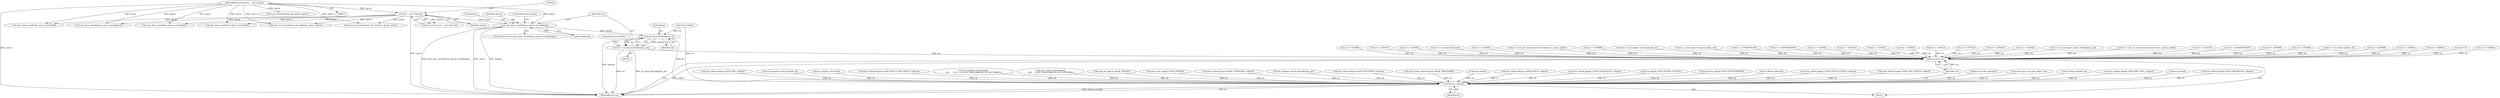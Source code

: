 digraph "0_linux_b98b0bc8c431e3ceb4b26b0dfc8db509518fb290@API" {
"1000607" [label="(Call,copy_from_user(&fprog, optval, sizeof(fprog)))"];
"1000147" [label="(Call,(int __user *)optval)"];
"1000111" [label="(MethodParameterIn,char __user *optval)"];
"1000616" [label="(Call,sk_attach_filter(&fprog, sk))"];
"1000614" [label="(Call,ret = sk_attach_filter(&fprog, sk))"];
"1000888" [label="(Return,return ret;)"];
"1000886" [label="(Call,release_sock(sk))"];
"1000731" [label="(Call,sock_valbool_flag(sk, SOCK_FILTER_LOCKED, valbool))"];
"1000171" [label="(Call,ret = -EACCES)"];
"1000202" [label="(Call,ret = -ENOPROTOOPT)"];
"1000638" [label="(Call,copy_from_user(&ufd, optval, sizeof(ufd)))"];
"1000287" [label="(Call,ret = -EPERM)"];
"1000606" [label="(ControlStructure,if (copy_from_user(&fprog, optval, sizeof(fprog))))"];
"1000726" [label="(Call,ret = -EPERM)"];
"1000780" [label="(Call,sock_valbool_flag(sk, SOCK_WIFI_STATUS, valbool))"];
"1000159" [label="(Call,lock_sock(sk))"];
"1000242" [label="(Call,sk->sk_write_space(sk))"];
"1000608" [label="(Call,&fprog)"];
"1000645" [label="(Call,ret = sk_attach_bpf(ufd, sk))"];
"1000794" [label="(Call,sock->ops->set_peek_off(sk, val))"];
"1000611" [label="(Call,sizeof(fprog))"];
"1000647" [label="(Call,sk_attach_bpf(ufd, sk))"];
"1000668" [label="(Call,copy_from_user(&fprog, optval, sizeof(fprog)))"];
"1000890" [label="(MethodReturn,int)"];
"1000251" [label="(Call,ret = -EPERM)"];
"1000774" [label="(Call,sock_valbool_flag(sk, SOCK_RXQ_OVFL, valbool))"];
"1000836" [label="(Call,ret = -EINVAL)"];
"1000886" [label="(Call,release_sock(sk))"];
"1000758" [label="(Call,sock_net(sk))"];
"1000600" [label="(Block,)"];
"1000361" [label="(Call,ret = -EINVAL)"];
"1000124" [label="(Call,ret = 0)"];
"1000214" [label="(Call,sock_valbool_flag(sk, SOCK_BROADCAST, valbool))"];
"1000176" [label="(Call,sock_valbool_flag(sk, SOCK_DBG, valbool))"];
"1000478" [label="(Call,ret = -EINVAL)"];
"1000147" [label="(Call,(int __user *)optval)"];
"1000708" [label="(Call,sk_reuseport_attach_bpf(ufd, sk))"];
"1000349" [label="(Call,ret = -EPERM)"];
"1000877" [label="(Call,dst_negative_advice(sk))"];
"1000810" [label="(Call,sock_valbool_flag(sk, SOCK_SELECT_ERR_QUEUE, valbool))"];
"1000552" [label="(Call,sock_disable_timestamp(sk,\n\t\t\t\t\t       (1UL << SOCK_TIMESTAMPING_RX_SOFTWARE)))"];
"1000633" [label="(Call,ret = -EFAULT)"];
"1000548" [label="(Call,sock_enable_timestamp(sk,\n\t\t\t\t\t      SOCK_TIMESTAMPING_RX_SOFTWARE))"];
"1000762" [label="(Call,ret = -EPERM)"];
"1000713" [label="(Call,ret = sk_detach_filter(sk))"];
"1000367" [label="(Call,copy_from_user(&ling, optval, sizeof(ling)))"];
"1000610" [label="(Identifier,optval)"];
"1000416" [label="(Call,sock_set_flag(sk, SOCK_LINGER))"];
"1000384" [label="(Call,sock_reset_flag(sk, SOCK_LINGER))"];
"1000613" [label="(ControlStructure,break;)"];
"1000113" [label="(Block,)"];
"1000315" [label="(Call,sock_valbool_flag(sk, SOCK_URGINLINE, valbool))"];
"1000677" [label="(Call,sk_reuseport_attach_filter(&fprog, sk))"];
"1000887" [label="(Identifier,sk)"];
"1000309" [label="(Call,sock_valbool_flag(sk, SOCK_KEEPOPEN, valbool))"];
"1000622" [label="(Call,ret = -EINVAL)"];
"1000580" [label="(Call,ret = sock_set_timeout(&sk->sk_sndtimeo, optval, optlen))"];
"1000460" [label="(Call,sock_enable_timestamp(sk, SOCK_TIMESTAMP))"];
"1000826" [label="(Call,ret = -EPERM)"];
"1000339" [label="(Call,sock_net(sk))"];
"1000804" [label="(Call,sock_valbool_flag(sk, SOCK_NOFCS, valbool))"];
"1000699" [label="(Call,copy_from_user(&ufd, optval, sizeof(ufd)))"];
"1000706" [label="(Call,ret = sk_reuseport_attach_bpf(ufd, sk))"];
"1000607" [label="(Call,copy_from_user(&fprog, optval, sizeof(fprog)))"];
"1000617" [label="(Call,&fprog)"];
"1000619" [label="(Identifier,sk)"];
"1000132" [label="(Call,sock_setbindtodevice(sk, optval, optlen))"];
"1000889" [label="(Identifier,ret)"];
"1000792" [label="(Call,ret = sock->ops->set_peek_off(sk, val))"];
"1000798" [label="(Call,ret = -EOPNOTSUPP)"];
"1000111" [label="(MethodParameterIn,char __user *optval)"];
"1000145" [label="(Call,get_user(val, (int __user *)optval))"];
"1000881" [label="(Call,ret = -ENOPROTOOPT)"];
"1000614" [label="(Call,ret = sk_attach_filter(&fprog, sk))"];
"1000149" [label="(Identifier,optval)"];
"1000591" [label="(Call,ret = -EINVAL)"];
"1000616" [label="(Call,sk_attach_filter(&fprog, sk))"];
"1000602" [label="(Call,ret = -EFAULT)"];
"1000652" [label="(Call,ret = -EINVAL)"];
"1000519" [label="(Call,ret = -EINVAL)"];
"1000208" [label="(Call,sock_valbool_flag(sk, SOCK_LOCALROUTE, valbool))"];
"1000620" [label="(ControlStructure,break;)"];
"1000374" [label="(Call,ret = -EFAULT)"];
"1000571" [label="(Call,sock_set_timeout(&sk->sk_rcvtimeo, optval, optlen))"];
"1000721" [label="(Call,sock_flag(sk, SOCK_FILTER_LOCKED))"];
"1000663" [label="(Call,ret = -EFAULT)"];
"1000888" [label="(Return,return ret;)"];
"1000694" [label="(Call,ret = -EFAULT)"];
"1000468" [label="(Call,sock_reset_flag(sk, SOCK_RCVTSTAMPNS))"];
"1000615" [label="(Identifier,ret)"];
"1000683" [label="(Call,ret = -EINVAL)"];
"1000675" [label="(Call,ret = sk_reuseport_attach_filter(&fprog, sk))"];
"1000715" [label="(Call,sk_detach_filter(sk))"];
"1000582" [label="(Call,sock_set_timeout(&sk->sk_sndtimeo, optval, optlen))"];
"1000569" [label="(Call,ret = sock_set_timeout(&sk->sk_rcvtimeo, optval, optlen))"];
"1000607" -> "1000606"  [label="AST: "];
"1000607" -> "1000611"  [label="CFG: "];
"1000608" -> "1000607"  [label="AST: "];
"1000610" -> "1000607"  [label="AST: "];
"1000611" -> "1000607"  [label="AST: "];
"1000613" -> "1000607"  [label="CFG: "];
"1000615" -> "1000607"  [label="CFG: "];
"1000607" -> "1000890"  [label="DDG: copy_from_user(&fprog, optval, sizeof(fprog))"];
"1000607" -> "1000890"  [label="DDG: optval"];
"1000607" -> "1000890"  [label="DDG: &fprog"];
"1000147" -> "1000607"  [label="DDG: optval"];
"1000111" -> "1000607"  [label="DDG: optval"];
"1000607" -> "1000616"  [label="DDG: &fprog"];
"1000147" -> "1000145"  [label="AST: "];
"1000147" -> "1000149"  [label="CFG: "];
"1000148" -> "1000147"  [label="AST: "];
"1000149" -> "1000147"  [label="AST: "];
"1000145" -> "1000147"  [label="CFG: "];
"1000147" -> "1000890"  [label="DDG: optval"];
"1000147" -> "1000145"  [label="DDG: optval"];
"1000111" -> "1000147"  [label="DDG: optval"];
"1000147" -> "1000367"  [label="DDG: optval"];
"1000147" -> "1000571"  [label="DDG: optval"];
"1000147" -> "1000582"  [label="DDG: optval"];
"1000147" -> "1000638"  [label="DDG: optval"];
"1000147" -> "1000668"  [label="DDG: optval"];
"1000147" -> "1000699"  [label="DDG: optval"];
"1000111" -> "1000107"  [label="AST: "];
"1000111" -> "1000890"  [label="DDG: optval"];
"1000111" -> "1000132"  [label="DDG: optval"];
"1000111" -> "1000367"  [label="DDG: optval"];
"1000111" -> "1000571"  [label="DDG: optval"];
"1000111" -> "1000582"  [label="DDG: optval"];
"1000111" -> "1000638"  [label="DDG: optval"];
"1000111" -> "1000668"  [label="DDG: optval"];
"1000111" -> "1000699"  [label="DDG: optval"];
"1000616" -> "1000614"  [label="AST: "];
"1000616" -> "1000619"  [label="CFG: "];
"1000617" -> "1000616"  [label="AST: "];
"1000619" -> "1000616"  [label="AST: "];
"1000614" -> "1000616"  [label="CFG: "];
"1000616" -> "1000890"  [label="DDG: &fprog"];
"1000616" -> "1000614"  [label="DDG: &fprog"];
"1000616" -> "1000614"  [label="DDG: sk"];
"1000159" -> "1000616"  [label="DDG: sk"];
"1000616" -> "1000886"  [label="DDG: sk"];
"1000614" -> "1000600"  [label="AST: "];
"1000615" -> "1000614"  [label="AST: "];
"1000620" -> "1000614"  [label="CFG: "];
"1000614" -> "1000890"  [label="DDG: sk_attach_filter(&fprog, sk)"];
"1000614" -> "1000890"  [label="DDG: ret"];
"1000614" -> "1000888"  [label="DDG: ret"];
"1000888" -> "1000113"  [label="AST: "];
"1000888" -> "1000889"  [label="CFG: "];
"1000889" -> "1000888"  [label="AST: "];
"1000890" -> "1000888"  [label="CFG: "];
"1000888" -> "1000890"  [label="DDG: <RET>"];
"1000889" -> "1000888"  [label="DDG: ret"];
"1000713" -> "1000888"  [label="DDG: ret"];
"1000171" -> "1000888"  [label="DDG: ret"];
"1000519" -> "1000888"  [label="DDG: ret"];
"1000726" -> "1000888"  [label="DDG: ret"];
"1000569" -> "1000888"  [label="DDG: ret"];
"1000633" -> "1000888"  [label="DDG: ret"];
"1000836" -> "1000888"  [label="DDG: ret"];
"1000124" -> "1000888"  [label="DDG: ret"];
"1000694" -> "1000888"  [label="DDG: ret"];
"1000622" -> "1000888"  [label="DDG: ret"];
"1000683" -> "1000888"  [label="DDG: ret"];
"1000374" -> "1000888"  [label="DDG: ret"];
"1000675" -> "1000888"  [label="DDG: ret"];
"1000826" -> "1000888"  [label="DDG: ret"];
"1000645" -> "1000888"  [label="DDG: ret"];
"1000792" -> "1000888"  [label="DDG: ret"];
"1000663" -> "1000888"  [label="DDG: ret"];
"1000251" -> "1000888"  [label="DDG: ret"];
"1000591" -> "1000888"  [label="DDG: ret"];
"1000478" -> "1000888"  [label="DDG: ret"];
"1000798" -> "1000888"  [label="DDG: ret"];
"1000202" -> "1000888"  [label="DDG: ret"];
"1000652" -> "1000888"  [label="DDG: ret"];
"1000580" -> "1000888"  [label="DDG: ret"];
"1000349" -> "1000888"  [label="DDG: ret"];
"1000762" -> "1000888"  [label="DDG: ret"];
"1000881" -> "1000888"  [label="DDG: ret"];
"1000287" -> "1000888"  [label="DDG: ret"];
"1000361" -> "1000888"  [label="DDG: ret"];
"1000602" -> "1000888"  [label="DDG: ret"];
"1000706" -> "1000888"  [label="DDG: ret"];
"1000886" -> "1000113"  [label="AST: "];
"1000886" -> "1000887"  [label="CFG: "];
"1000887" -> "1000886"  [label="AST: "];
"1000889" -> "1000886"  [label="CFG: "];
"1000886" -> "1000890"  [label="DDG: release_sock(sk)"];
"1000886" -> "1000890"  [label="DDG: sk"];
"1000877" -> "1000886"  [label="DDG: sk"];
"1000208" -> "1000886"  [label="DDG: sk"];
"1000780" -> "1000886"  [label="DDG: sk"];
"1000677" -> "1000886"  [label="DDG: sk"];
"1000315" -> "1000886"  [label="DDG: sk"];
"1000159" -> "1000886"  [label="DDG: sk"];
"1000794" -> "1000886"  [label="DDG: sk"];
"1000758" -> "1000886"  [label="DDG: sk"];
"1000721" -> "1000886"  [label="DDG: sk"];
"1000731" -> "1000886"  [label="DDG: sk"];
"1000548" -> "1000886"  [label="DDG: sk"];
"1000309" -> "1000886"  [label="DDG: sk"];
"1000804" -> "1000886"  [label="DDG: sk"];
"1000460" -> "1000886"  [label="DDG: sk"];
"1000552" -> "1000886"  [label="DDG: sk"];
"1000715" -> "1000886"  [label="DDG: sk"];
"1000708" -> "1000886"  [label="DDG: sk"];
"1000468" -> "1000886"  [label="DDG: sk"];
"1000810" -> "1000886"  [label="DDG: sk"];
"1000647" -> "1000886"  [label="DDG: sk"];
"1000339" -> "1000886"  [label="DDG: sk"];
"1000416" -> "1000886"  [label="DDG: sk"];
"1000214" -> "1000886"  [label="DDG: sk"];
"1000176" -> "1000886"  [label="DDG: sk"];
"1000774" -> "1000886"  [label="DDG: sk"];
"1000242" -> "1000886"  [label="DDG: sk"];
"1000384" -> "1000886"  [label="DDG: sk"];
}

